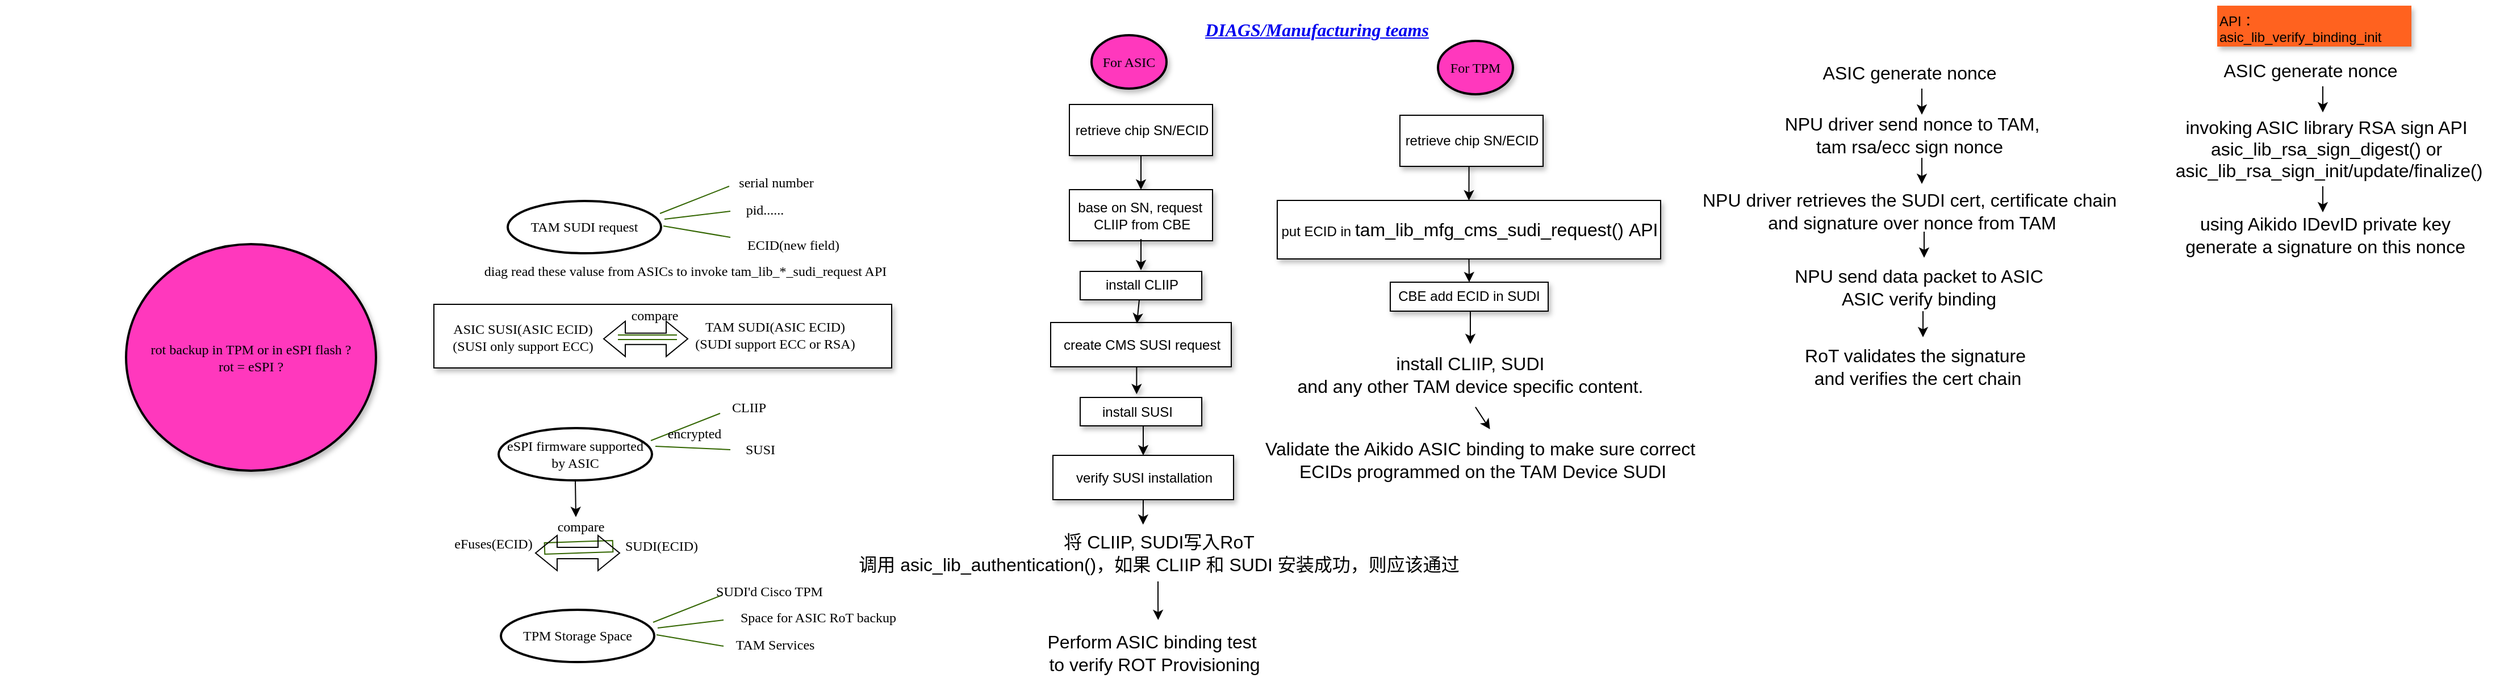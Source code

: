 <mxfile border="50" scale="3" compressed="false" locked="false" version="24.7.6">
  <diagram name="Blank" id="YmL12bMKpDGza6XwsDPr">
    <mxGraphModel dx="2226" dy="869" grid="0" gridSize="10" guides="1" tooltips="1" connect="1" arrows="1" fold="1" page="0" pageScale="1" pageWidth="827" pageHeight="1169" background="none" math="1" shadow="0">
      <root>
        <mxCell id="X5NqExCQtvZxIxQ7pmgY-0" />
        <mxCell id="1" parent="X5NqExCQtvZxIxQ7pmgY-0" />
        <mxCell id="aTX_-ej4Rg6P1lHDBfTl-43" value="" style="whiteSpace=wrap;html=1;shadow=1;" parent="1" vertex="1">
          <mxGeometry x="-532" y="214" width="403" height="56" as="geometry" />
        </mxCell>
        <mxCell id="aTX_-ej4Rg6P1lHDBfTl-1" value="&lt;font face=&quot;Comic Sans MS&quot;&gt;TAM SUDI request&lt;/font&gt;" style="ellipse;whiteSpace=wrap;html=1;align=center;container=1;recursiveResize=0;treeFolding=1;strokeWidth=2;" parent="1" vertex="1">
          <mxGeometry x="-467" y="123" width="135" height="46" as="geometry" />
        </mxCell>
        <mxCell id="aTX_-ej4Rg6P1lHDBfTl-12" value="" style="startArrow=none;endArrow=none;segment=10;strokeColor=#336600;rounded=0;fontSize=12;startSize=8;endSize=8;" parent="1" edge="1">
          <mxGeometry relative="1" as="geometry">
            <mxPoint x="-272" y="110" as="sourcePoint" />
            <mxPoint x="-333" y="134" as="targetPoint" />
          </mxGeometry>
        </mxCell>
        <mxCell id="aTX_-ej4Rg6P1lHDBfTl-13" value="serial number" style="text;html=1;resizable=0;points=[];align=center;verticalAlign=middle;labelBackgroundColor=none;fontFamily=Comic Sans MS;rotation=0;" parent="aTX_-ej4Rg6P1lHDBfTl-12" vertex="1" connectable="0">
          <mxGeometry x="0.257" relative="1" as="geometry">
            <mxPoint x="79" y="-18" as="offset" />
          </mxGeometry>
        </mxCell>
        <mxCell id="aTX_-ej4Rg6P1lHDBfTl-18" value="" style="startArrow=none;endArrow=none;segment=10;strokeColor=#336600;rounded=0;fontSize=12;startSize=8;endSize=8;" parent="1" edge="1">
          <mxGeometry relative="1" as="geometry">
            <mxPoint x="-271" y="132" as="sourcePoint" />
            <mxPoint x="-329" y="139" as="targetPoint" />
          </mxGeometry>
        </mxCell>
        <mxCell id="aTX_-ej4Rg6P1lHDBfTl-19" value="pid......" style="text;html=1;resizable=0;points=[];align=center;verticalAlign=middle;labelBackgroundColor=none;fontFamily=Comic Sans MS;rotation=0;" parent="aTX_-ej4Rg6P1lHDBfTl-18" vertex="1" connectable="0">
          <mxGeometry x="0.257" relative="1" as="geometry">
            <mxPoint x="66" y="-6" as="offset" />
          </mxGeometry>
        </mxCell>
        <mxCell id="aTX_-ej4Rg6P1lHDBfTl-20" value="" style="startArrow=none;endArrow=none;segment=10;strokeColor=#336600;rounded=0;fontSize=12;startSize=8;endSize=8;" parent="1" edge="1">
          <mxGeometry relative="1" as="geometry">
            <mxPoint x="-271" y="155" as="sourcePoint" />
            <mxPoint x="-330" y="145" as="targetPoint" />
          </mxGeometry>
        </mxCell>
        <mxCell id="aTX_-ej4Rg6P1lHDBfTl-21" value="diag read these valuse from ASICs to invoke tam_lib_*_sudi_request API" style="text;html=1;resizable=0;points=[];align=center;verticalAlign=middle;labelBackgroundColor=none;fontFamily=Comic Sans MS;rotation=0;" parent="aTX_-ej4Rg6P1lHDBfTl-20" vertex="1" connectable="0">
          <mxGeometry x="0.257" relative="1" as="geometry">
            <mxPoint x="-3" y="36" as="offset" />
          </mxGeometry>
        </mxCell>
        <mxCell id="aTX_-ej4Rg6P1lHDBfTl-22" value="ECID(new field)" style="text;html=1;resizable=0;points=[];align=center;verticalAlign=middle;labelBackgroundColor=none;fontFamily=Comic Sans MS;rotation=0;" parent="1" vertex="1" connectable="0">
          <mxGeometry x="-216.466" y="161.65" as="geometry" />
        </mxCell>
        <mxCell id="aTX_-ej4Rg6P1lHDBfTl-23" value="" style="startArrow=none;endArrow=none;segment=10;strokeColor=#336600;rounded=0;fontSize=12;shape=link;" parent="1" edge="1">
          <mxGeometry relative="1" as="geometry">
            <mxPoint x="-318" y="243" as="sourcePoint" />
            <mxPoint x="-370" y="243" as="targetPoint" />
          </mxGeometry>
        </mxCell>
        <mxCell id="aTX_-ej4Rg6P1lHDBfTl-24" value="TAM SUDI(ASIC ECID)&lt;div&gt;(SUDI support ECC or RSA)&lt;/div&gt;" style="text;html=1;resizable=0;points=[];align=center;verticalAlign=middle;labelBackgroundColor=none;fontFamily=Comic Sans MS;rotation=0;" parent="aTX_-ej4Rg6P1lHDBfTl-23" vertex="1" connectable="0">
          <mxGeometry x="0.257" relative="1" as="geometry">
            <mxPoint x="118" y="-2" as="offset" />
          </mxGeometry>
        </mxCell>
        <mxCell id="aTX_-ej4Rg6P1lHDBfTl-25" value="ASIC SUSI(ASIC ECID)&lt;div&gt;(SUSI only support ECC)&lt;/div&gt;" style="text;html=1;resizable=0;points=[];align=center;verticalAlign=middle;labelBackgroundColor=none;fontFamily=Comic Sans MS;rotation=0;" parent="aTX_-ej4Rg6P1lHDBfTl-23" vertex="1" connectable="0">
          <mxGeometry x="0.257" relative="1" as="geometry">
            <mxPoint x="-104" as="offset" />
          </mxGeometry>
        </mxCell>
        <mxCell id="aTX_-ej4Rg6P1lHDBfTl-26" value="compare" style="text;html=1;resizable=0;points=[];align=center;verticalAlign=middle;labelBackgroundColor=none;fontFamily=Comic Sans MS;rotation=0;" parent="1" vertex="1" connectable="0">
          <mxGeometry x="-243.0" y="246.995" as="geometry">
            <mxPoint x="-95" y="-23" as="offset" />
          </mxGeometry>
        </mxCell>
        <mxCell id="aTX_-ej4Rg6P1lHDBfTl-39" style="edgeStyle=orthogonalEdgeStyle;rounded=0;orthogonalLoop=1;jettySize=auto;html=1;exitX=0.5;exitY=1;exitDx=0;exitDy=0;" parent="1" source="aTX_-ej4Rg6P1lHDBfTl-27" edge="1">
          <mxGeometry relative="1" as="geometry">
            <mxPoint x="-407" y="401.333" as="targetPoint" />
          </mxGeometry>
        </mxCell>
        <mxCell id="aTX_-ej4Rg6P1lHDBfTl-27" value="&lt;font face=&quot;Comic Sans MS&quot;&gt;eSPI firmware supported by ASIC&lt;/font&gt;" style="ellipse;whiteSpace=wrap;html=1;align=center;container=1;recursiveResize=0;treeFolding=1;strokeWidth=2;" parent="1" vertex="1">
          <mxGeometry x="-475" y="323" width="135" height="46" as="geometry" />
        </mxCell>
        <mxCell id="aTX_-ej4Rg6P1lHDBfTl-28" value="" style="startArrow=none;endArrow=none;segment=10;strokeColor=#336600;rounded=0;fontSize=12;startSize=8;endSize=8;" parent="1" edge="1">
          <mxGeometry relative="1" as="geometry">
            <mxPoint x="-280" y="310" as="sourcePoint" />
            <mxPoint x="-341" y="334" as="targetPoint" />
          </mxGeometry>
        </mxCell>
        <mxCell id="aTX_-ej4Rg6P1lHDBfTl-29" value="CLIIP" style="text;html=1;resizable=0;points=[];align=center;verticalAlign=middle;labelBackgroundColor=none;fontFamily=Comic Sans MS;rotation=0;" parent="aTX_-ej4Rg6P1lHDBfTl-28" vertex="1" connectable="0">
          <mxGeometry x="0.257" relative="1" as="geometry">
            <mxPoint x="63" y="-20" as="offset" />
          </mxGeometry>
        </mxCell>
        <mxCell id="aTX_-ej4Rg6P1lHDBfTl-30" value="" style="startArrow=none;endArrow=none;segment=10;strokeColor=#336600;rounded=0;fontSize=12;startSize=8;endSize=8;" parent="1" edge="1">
          <mxGeometry relative="1" as="geometry">
            <mxPoint x="-271" y="342" as="sourcePoint" />
            <mxPoint x="-337" y="339" as="targetPoint" />
          </mxGeometry>
        </mxCell>
        <mxCell id="aTX_-ej4Rg6P1lHDBfTl-31" value="SUSI" style="text;html=1;resizable=0;points=[];align=center;verticalAlign=middle;labelBackgroundColor=none;fontFamily=Comic Sans MS;rotation=0;" parent="aTX_-ej4Rg6P1lHDBfTl-30" vertex="1" connectable="0">
          <mxGeometry x="0.257" relative="1" as="geometry">
            <mxPoint x="67" y="2" as="offset" />
          </mxGeometry>
        </mxCell>
        <mxCell id="aTX_-ej4Rg6P1lHDBfTl-34" value="encrypted" style="text;html=1;resizable=0;points=[];align=center;verticalAlign=middle;labelBackgroundColor=none;fontFamily=Comic Sans MS;rotation=0;" parent="1" vertex="1" connectable="0">
          <mxGeometry x="-264.996" y="323.0" as="geometry">
            <mxPoint x="-38" y="5" as="offset" />
          </mxGeometry>
        </mxCell>
        <mxCell id="aTX_-ej4Rg6P1lHDBfTl-35" value="" style="startArrow=none;endArrow=none;segment=10;strokeColor=#336600;rounded=0;fontSize=12;shape=flexArrow;" parent="1" edge="1">
          <mxGeometry relative="1" as="geometry">
            <mxPoint x="-374" y="427" as="sourcePoint" />
            <mxPoint x="-435" y="429" as="targetPoint" />
          </mxGeometry>
        </mxCell>
        <mxCell id="aTX_-ej4Rg6P1lHDBfTl-36" value="SUDI(ECID)" style="text;html=1;resizable=0;points=[];align=center;verticalAlign=middle;labelBackgroundColor=none;fontFamily=Comic Sans MS;rotation=0;" parent="aTX_-ej4Rg6P1lHDBfTl-35" vertex="1" connectable="0">
          <mxGeometry x="0.257" relative="1" as="geometry">
            <mxPoint x="80" y="-2" as="offset" />
          </mxGeometry>
        </mxCell>
        <mxCell id="aTX_-ej4Rg6P1lHDBfTl-37" value="eFuses(ECID)" style="text;html=1;resizable=0;points=[];align=center;verticalAlign=middle;labelBackgroundColor=none;fontFamily=Comic Sans MS;rotation=0;" parent="aTX_-ej4Rg6P1lHDBfTl-35" vertex="1" connectable="0">
          <mxGeometry x="0.257" relative="1" as="geometry">
            <mxPoint x="-68" y="-4" as="offset" />
          </mxGeometry>
        </mxCell>
        <mxCell id="aTX_-ej4Rg6P1lHDBfTl-38" value="compare" style="text;html=1;resizable=0;points=[];align=center;verticalAlign=middle;labelBackgroundColor=none;fontFamily=Comic Sans MS;rotation=0;" parent="1" vertex="1" connectable="0">
          <mxGeometry x="-308.0" y="432.995" as="geometry">
            <mxPoint x="-95" y="-23" as="offset" />
          </mxGeometry>
        </mxCell>
        <mxCell id="aTX_-ej4Rg6P1lHDBfTl-44" value="&lt;font face=&quot;Comic Sans MS&quot;&gt;TPM Storage Space&lt;/font&gt;" style="ellipse;whiteSpace=wrap;html=1;align=center;container=1;recursiveResize=0;treeFolding=1;strokeWidth=2;" parent="1" vertex="1">
          <mxGeometry x="-473" y="483" width="135" height="46" as="geometry" />
        </mxCell>
        <mxCell id="aTX_-ej4Rg6P1lHDBfTl-45" value="" style="startArrow=none;endArrow=none;segment=10;strokeColor=#336600;rounded=0;fontSize=12;startSize=8;endSize=8;" parent="1" edge="1">
          <mxGeometry relative="1" as="geometry">
            <mxPoint x="-278" y="470" as="sourcePoint" />
            <mxPoint x="-339" y="494" as="targetPoint" />
          </mxGeometry>
        </mxCell>
        <mxCell id="aTX_-ej4Rg6P1lHDBfTl-46" value="SUDI&#39;d Cisco TPM" style="text;html=1;resizable=0;points=[];align=center;verticalAlign=middle;labelBackgroundColor=none;fontFamily=Comic Sans MS;rotation=0;" parent="aTX_-ej4Rg6P1lHDBfTl-45" vertex="1" connectable="0">
          <mxGeometry x="0.257" relative="1" as="geometry">
            <mxPoint x="79" y="-18" as="offset" />
          </mxGeometry>
        </mxCell>
        <mxCell id="aTX_-ej4Rg6P1lHDBfTl-47" value="" style="startArrow=none;endArrow=none;segment=10;strokeColor=#336600;rounded=0;fontSize=12;startSize=8;endSize=8;" parent="1" edge="1">
          <mxGeometry relative="1" as="geometry">
            <mxPoint x="-277" y="492" as="sourcePoint" />
            <mxPoint x="-335" y="499" as="targetPoint" />
          </mxGeometry>
        </mxCell>
        <mxCell id="aTX_-ej4Rg6P1lHDBfTl-48" value="Space for ASIC RoT backup" style="text;html=1;resizable=0;points=[];align=center;verticalAlign=middle;labelBackgroundColor=none;fontFamily=Comic Sans MS;rotation=0;" parent="aTX_-ej4Rg6P1lHDBfTl-47" vertex="1" connectable="0">
          <mxGeometry x="0.257" relative="1" as="geometry">
            <mxPoint x="119" y="-7" as="offset" />
          </mxGeometry>
        </mxCell>
        <mxCell id="aTX_-ej4Rg6P1lHDBfTl-49" value="" style="startArrow=none;endArrow=none;segment=10;strokeColor=#336600;rounded=0;fontSize=12;startSize=8;endSize=8;" parent="1" edge="1">
          <mxGeometry relative="1" as="geometry">
            <mxPoint x="-277" y="515" as="sourcePoint" />
            <mxPoint x="-336" y="505" as="targetPoint" />
          </mxGeometry>
        </mxCell>
        <mxCell id="aTX_-ej4Rg6P1lHDBfTl-51" value="TAM Services" style="text;html=1;resizable=0;points=[];align=center;verticalAlign=middle;labelBackgroundColor=none;fontFamily=Comic Sans MS;rotation=0;" parent="1" vertex="1" connectable="0">
          <mxGeometry x="-232.466" y="513.65" as="geometry" />
        </mxCell>
        <mxCell id="ju6k5pHE7lARewc20TCf-1" value="&lt;font face=&quot;Comic Sans MS&quot;&gt;rot backup in TPM or in eSPI flash ?&lt;/font&gt;&lt;div&gt;&lt;font face=&quot;Comic Sans MS&quot;&gt;rot = eSPI ?&lt;/font&gt;&lt;/div&gt;" style="ellipse;whiteSpace=wrap;html=1;align=center;container=1;recursiveResize=0;treeFolding=1;strokeWidth=2;shadow=1;fillColor=#FF38BD;" parent="1" vertex="1">
          <mxGeometry x="-803" y="161" width="220" height="199.5" as="geometry" />
        </mxCell>
        <mxCell id="Tv043VacSI13TBImzbUp-4" style="edgeStyle=orthogonalEdgeStyle;rounded=0;orthogonalLoop=1;jettySize=auto;html=1;exitX=0.5;exitY=1;exitDx=0;exitDy=0;entryX=0.5;entryY=0;entryDx=0;entryDy=0;shadow=1;" parent="1" source="Tv043VacSI13TBImzbUp-2" target="Tv043VacSI13TBImzbUp-5" edge="1">
          <mxGeometry relative="1" as="geometry">
            <mxPoint x="93" y="108" as="targetPoint" />
          </mxGeometry>
        </mxCell>
        <mxCell id="Tv043VacSI13TBImzbUp-2" value="" style="rounded=0;whiteSpace=wrap;html=1;shadow=1;" parent="1" vertex="1">
          <mxGeometry x="27.5" y="38" width="126" height="45" as="geometry" />
        </mxCell>
        <mxCell id="Tv043VacSI13TBImzbUp-3" value="retrieve chip SN/ECID" style="text;html=1;align=center;verticalAlign=middle;resizable=0;points=[];autosize=1;strokeColor=none;fillColor=none;shadow=1;" parent="1" vertex="1">
          <mxGeometry x="23" y="47.5" width="135" height="26" as="geometry" />
        </mxCell>
        <mxCell id="Tv043VacSI13TBImzbUp-5" value="" style="rounded=0;whiteSpace=wrap;html=1;shadow=1;" parent="1" vertex="1">
          <mxGeometry x="27.5" y="113" width="126" height="45" as="geometry" />
        </mxCell>
        <mxCell id="Tv043VacSI13TBImzbUp-9" value="" style="edgeStyle=orthogonalEdgeStyle;rounded=0;orthogonalLoop=1;jettySize=auto;html=1;shadow=1;" parent="1" source="Tv043VacSI13TBImzbUp-6" target="Tv043VacSI13TBImzbUp-8" edge="1">
          <mxGeometry relative="1" as="geometry" />
        </mxCell>
        <mxCell id="Tv043VacSI13TBImzbUp-6" value="base on SN, request&amp;nbsp;&lt;div&gt;CLIIP from CBE&lt;/div&gt;" style="text;html=1;align=center;verticalAlign=middle;resizable=0;points=[];autosize=1;strokeColor=none;fillColor=none;shadow=1;" parent="1" vertex="1">
          <mxGeometry x="25" y="115.5" width="131" height="41" as="geometry" />
        </mxCell>
        <mxCell id="Tv043VacSI13TBImzbUp-7" value="" style="rounded=0;whiteSpace=wrap;html=1;shadow=1;" parent="1" vertex="1">
          <mxGeometry x="37" y="185" width="107" height="25" as="geometry" />
        </mxCell>
        <mxCell id="Tv043VacSI13TBImzbUp-8" value="install CLIIP" style="text;html=1;align=center;verticalAlign=middle;resizable=0;points=[];autosize=1;strokeColor=none;fillColor=none;shadow=1;" parent="1" vertex="1">
          <mxGeometry x="49.5" y="184" width="82" height="26" as="geometry" />
        </mxCell>
        <mxCell id="Tv043VacSI13TBImzbUp-10" value="" style="rounded=0;whiteSpace=wrap;html=1;shadow=1;" parent="1" vertex="1">
          <mxGeometry x="11" y="230" width="159" height="39" as="geometry" />
        </mxCell>
        <mxCell id="Tv043VacSI13TBImzbUp-11" value="create CMS SUSI request" style="text;html=1;align=center;verticalAlign=middle;resizable=0;points=[];autosize=1;strokeColor=none;fillColor=none;shadow=1;" parent="1" vertex="1">
          <mxGeometry x="12.5" y="236.5" width="156" height="26" as="geometry" />
        </mxCell>
        <mxCell id="Tv043VacSI13TBImzbUp-13" value="" style="endArrow=classic;html=1;rounded=0;entryX=0.477;entryY=-0.218;entryDx=0;entryDy=0;entryPerimeter=0;shadow=1;" parent="1" target="Tv043VacSI13TBImzbUp-11" edge="1">
          <mxGeometry width="50" height="50" relative="1" as="geometry">
            <mxPoint x="89" y="210" as="sourcePoint" />
            <mxPoint x="87" y="226" as="targetPoint" />
          </mxGeometry>
        </mxCell>
        <mxCell id="Tv043VacSI13TBImzbUp-20" style="edgeStyle=orthogonalEdgeStyle;rounded=0;orthogonalLoop=1;jettySize=auto;html=1;exitX=0.5;exitY=1;exitDx=0;exitDy=0;entryX=0.5;entryY=0;entryDx=0;entryDy=0;shadow=1;" parent="1" source="Tv043VacSI13TBImzbUp-15" target="Tv043VacSI13TBImzbUp-18" edge="1">
          <mxGeometry relative="1" as="geometry" />
        </mxCell>
        <mxCell id="Tv043VacSI13TBImzbUp-15" value="" style="rounded=0;whiteSpace=wrap;html=1;shadow=1;" parent="1" vertex="1">
          <mxGeometry x="37" y="296" width="107" height="25" as="geometry" />
        </mxCell>
        <mxCell id="Tv043VacSI13TBImzbUp-16" value="install SUSI" style="text;html=1;align=center;verticalAlign=middle;resizable=0;points=[];autosize=1;strokeColor=none;fillColor=none;shadow=1;" parent="1" vertex="1">
          <mxGeometry x="47" y="295.5" width="80" height="26" as="geometry" />
        </mxCell>
        <mxCell id="Tv043VacSI13TBImzbUp-17" style="edgeStyle=orthogonalEdgeStyle;rounded=0;orthogonalLoop=1;jettySize=auto;html=1;exitX=0.5;exitY=1;exitDx=0;exitDy=0;entryX=0.496;entryY=-0.09;entryDx=0;entryDy=0;entryPerimeter=0;shadow=1;" parent="1" source="Tv043VacSI13TBImzbUp-10" target="Tv043VacSI13TBImzbUp-16" edge="1">
          <mxGeometry relative="1" as="geometry" />
        </mxCell>
        <mxCell id="Tv043VacSI13TBImzbUp-18" value="" style="rounded=0;whiteSpace=wrap;html=1;shadow=1;" parent="1" vertex="1">
          <mxGeometry x="13" y="347" width="159" height="39" as="geometry" />
        </mxCell>
        <mxCell id="Tv043VacSI13TBImzbUp-19" value="verify SUSI installation" style="text;html=1;align=center;verticalAlign=middle;resizable=0;points=[];autosize=1;strokeColor=none;fillColor=none;shadow=1;" parent="1" vertex="1">
          <mxGeometry x="23.5" y="353.5" width="138" height="26" as="geometry" />
        </mxCell>
        <mxCell id="Tv043VacSI13TBImzbUp-22" value="&lt;a name=&quot;_Toc149315524&quot;&gt;&lt;span style=&quot;font-size:12.0pt;font-family:&amp;quot;Times New Roman&amp;quot;,serif;mso-fareast-font-family:&lt;br/&gt;&amp;quot;Times New Roman&amp;quot;;mso-ansi-language:EN-US;mso-fareast-language:EN-US;&lt;br/&gt;mso-bidi-language:AR-SA&quot; lang=&quot;EN-US&quot;&gt;DIAGS/Manufacturing teams&lt;/span&gt;&lt;/a&gt;" style="text;html=1;align=center;verticalAlign=middle;resizable=0;points=[];autosize=1;strokeColor=none;fillColor=none;shadow=1;fontStyle=3" parent="1" vertex="1">
          <mxGeometry x="141" y="-44" width="208" height="31" as="geometry" />
        </mxCell>
        <mxCell id="Tv043VacSI13TBImzbUp-23" style="edgeStyle=orthogonalEdgeStyle;rounded=0;orthogonalLoop=1;jettySize=auto;html=1;exitX=0.5;exitY=1;exitDx=0;exitDy=0;entryX=0.5;entryY=0;entryDx=0;entryDy=0;shadow=1;" parent="1" source="Tv043VacSI13TBImzbUp-24" target="Tv043VacSI13TBImzbUp-26" edge="1">
          <mxGeometry relative="1" as="geometry">
            <mxPoint x="384" y="117.5" as="targetPoint" />
          </mxGeometry>
        </mxCell>
        <mxCell id="Tv043VacSI13TBImzbUp-24" value="&lt;span style=&quot;text-wrap: nowrap;&quot;&gt;retrieve chip SN/ECID&lt;/span&gt;" style="rounded=0;whiteSpace=wrap;html=1;shadow=1;" parent="1" vertex="1">
          <mxGeometry x="318.5" y="47.5" width="126" height="45" as="geometry" />
        </mxCell>
        <mxCell id="Tv043VacSI13TBImzbUp-43" style="edgeStyle=orthogonalEdgeStyle;rounded=0;orthogonalLoop=1;jettySize=auto;html=1;exitX=0.5;exitY=1;exitDx=0;exitDy=0;entryX=0.5;entryY=0;entryDx=0;entryDy=0;" parent="1" source="Tv043VacSI13TBImzbUp-26" target="Tv043VacSI13TBImzbUp-29" edge="1">
          <mxGeometry relative="1" as="geometry" />
        </mxCell>
        <mxCell id="Tv043VacSI13TBImzbUp-26" value="put ECID in&amp;nbsp;&lt;span style=&quot;font-size:12.0pt;font-family:&lt;br/&gt;&amp;quot;Times New Roman&amp;quot;,serif;mso-fareast-font-family:&amp;quot;Times New Roman&amp;quot;;mso-ansi-language:&lt;br/&gt;EN-US;mso-fareast-language:EN-US;mso-bidi-language:AR-SA&quot; lang=&quot;EN-US&quot;&gt;tam_lib_mfg_cms_sudi_request()&amp;nbsp;API&lt;/span&gt;" style="rounded=0;whiteSpace=wrap;html=1;shadow=1;" parent="1" vertex="1">
          <mxGeometry x="210.5" y="122.5" width="337.5" height="51.5" as="geometry" />
        </mxCell>
        <mxCell id="Tv043VacSI13TBImzbUp-29" value="CBE add ECID in SUDI" style="rounded=0;whiteSpace=wrap;html=1;shadow=1;" parent="1" vertex="1">
          <mxGeometry x="310" y="194.5" width="139" height="25.5" as="geometry" />
        </mxCell>
        <mxCell id="Tv043VacSI13TBImzbUp-44" value="&lt;span style=&quot;font-size:12.0pt;font-family:&lt;br/&gt;&amp;quot;Times New Roman&amp;quot;,serif;mso-fareast-font-family:&amp;quot;Times New Roman&amp;quot;;mso-ansi-language:&lt;br/&gt;EN-US;mso-fareast-language:EN-US;mso-bidi-language:AR-SA&quot; lang=&quot;EN-US&quot;&gt;install CLIIP, SUDI&lt;br/&gt;and any other TAM device specific content.&lt;/span&gt;" style="text;html=1;align=center;verticalAlign=middle;resizable=0;points=[];autosize=1;strokeColor=none;fillColor=none;shadow=1;" parent="1" vertex="1">
          <mxGeometry x="218.5" y="251" width="322" height="50" as="geometry" />
        </mxCell>
        <mxCell id="Tv043VacSI13TBImzbUp-45" style="edgeStyle=orthogonalEdgeStyle;rounded=0;orthogonalLoop=1;jettySize=auto;html=1;exitX=0.5;exitY=1;exitDx=0;exitDy=0;entryX=0.503;entryY=-0.041;entryDx=0;entryDy=0;entryPerimeter=0;" parent="1" source="Tv043VacSI13TBImzbUp-29" target="Tv043VacSI13TBImzbUp-44" edge="1">
          <mxGeometry relative="1" as="geometry" />
        </mxCell>
        <mxCell id="Tv043VacSI13TBImzbUp-46" value="&lt;span style=&quot;font-size:12.0pt;font-family:&lt;br/&gt;&amp;quot;Times New Roman&amp;quot;,serif;mso-fareast-font-family:&amp;quot;Times New Roman&amp;quot;;mso-ansi-language:&lt;br/&gt;EN-US;mso-fareast-language:EN-US;mso-bidi-language:AR-SA&quot; lang=&quot;EN-US&quot;&gt;Validate the Aikido&amp;nbsp;ASIC binding to make sure correct&amp;nbsp;&lt;/span&gt;&lt;div&gt;&lt;span style=&quot;font-size:12.0pt;font-family:&lt;br/&gt;&amp;quot;Times New Roman&amp;quot;,serif;mso-fareast-font-family:&amp;quot;Times New Roman&amp;quot;;mso-ansi-language:&lt;br/&gt;EN-US;mso-fareast-language:EN-US;mso-bidi-language:AR-SA&quot; lang=&quot;EN-US&quot;&gt;ECIDs programmed on the TAM Device SUDI&lt;/span&gt;&lt;br&gt;&lt;/div&gt;" style="text;html=1;align=center;verticalAlign=middle;resizable=0;points=[];autosize=1;strokeColor=none;fillColor=none;shadow=1;" parent="1" vertex="1">
          <mxGeometry x="191" y="326" width="400" height="50" as="geometry" />
        </mxCell>
        <mxCell id="Tv043VacSI13TBImzbUp-47" value="" style="endArrow=classic;html=1;rounded=0;entryX=0.517;entryY=-0.039;entryDx=0;entryDy=0;entryPerimeter=0;exitX=0.517;exitY=1.069;exitDx=0;exitDy=0;exitPerimeter=0;" parent="1" source="Tv043VacSI13TBImzbUp-44" target="Tv043VacSI13TBImzbUp-46" edge="1">
          <mxGeometry width="50" height="50" relative="1" as="geometry">
            <mxPoint x="298" y="267" as="sourcePoint" />
            <mxPoint x="348" y="217" as="targetPoint" />
          </mxGeometry>
        </mxCell>
        <mxCell id="Tv043VacSI13TBImzbUp-48" value="&lt;font face=&quot;Comic Sans MS&quot;&gt;For ASIC&lt;/font&gt;" style="ellipse;whiteSpace=wrap;html=1;align=center;container=1;recursiveResize=0;treeFolding=1;strokeWidth=2;shadow=1;fillColor=#FF38BD;" parent="1" vertex="1">
          <mxGeometry x="47" y="-23" width="66" height="47" as="geometry" />
        </mxCell>
        <mxCell id="Tv043VacSI13TBImzbUp-49" value="&lt;font face=&quot;Comic Sans MS&quot;&gt;For TPM&lt;/font&gt;" style="ellipse;whiteSpace=wrap;html=1;align=center;container=1;recursiveResize=0;treeFolding=1;strokeWidth=2;shadow=1;fillColor=#FF38BD;" parent="1" vertex="1">
          <mxGeometry x="352" y="-18" width="66" height="47" as="geometry" />
        </mxCell>
        <mxCell id="Tv043VacSI13TBImzbUp-54" value="" style="edgeStyle=orthogonalEdgeStyle;rounded=0;orthogonalLoop=1;jettySize=auto;html=1;entryX=0.52;entryY=-0.08;entryDx=0;entryDy=0;entryPerimeter=0;" parent="1" source="Tv043VacSI13TBImzbUp-50" target="Tv043VacSI13TBImzbUp-53" edge="1">
          <mxGeometry relative="1" as="geometry" />
        </mxCell>
        <mxCell id="Tv043VacSI13TBImzbUp-50" value="&lt;div&gt;&lt;span style=&quot;font-size: 16px;&quot;&gt;将 CLIIP, SUDI写入RoT&lt;/span&gt;&lt;br&gt;&lt;/div&gt;&lt;div&gt;&lt;span style=&quot;font-size: 16px;&quot;&gt;调用 asic_lib_authentication()，如果 CLIIP 和 SUDI 安装成功，则应该通过&lt;/span&gt;&lt;br&gt;&lt;/div&gt;" style="text;html=1;align=center;verticalAlign=middle;resizable=0;points=[];autosize=1;strokeColor=none;fillColor=none;shadow=1;" parent="1" vertex="1">
          <mxGeometry x="-168" y="408" width="547" height="50" as="geometry" />
        </mxCell>
        <mxCell id="Tv043VacSI13TBImzbUp-52" style="edgeStyle=orthogonalEdgeStyle;rounded=0;orthogonalLoop=1;jettySize=auto;html=1;exitX=0.5;exitY=1;exitDx=0;exitDy=0;entryX=0.476;entryY=0.001;entryDx=0;entryDy=0;entryPerimeter=0;" parent="1" source="Tv043VacSI13TBImzbUp-18" target="Tv043VacSI13TBImzbUp-50" edge="1">
          <mxGeometry relative="1" as="geometry" />
        </mxCell>
        <mxCell id="Tv043VacSI13TBImzbUp-53" value="&lt;div&gt;&lt;span style=&quot;font-size:12.0pt;font-family:&lt;br/&gt;&amp;quot;Times New Roman&amp;quot;,serif;mso-fareast-font-family:&amp;quot;Times New Roman&amp;quot;;mso-ansi-language:&lt;br/&gt;EN-US;mso-fareast-language:EN-US;mso-bidi-language:AR-SA&quot; lang=&quot;EN-US&quot;&gt;Perform ASIC binding&amp;nbsp;test&amp;nbsp;&lt;/span&gt;&lt;/div&gt;&lt;div&gt;&lt;span style=&quot;font-size:12.0pt;font-family:&lt;br/&gt;&amp;quot;Times New Roman&amp;quot;,serif;mso-fareast-font-family:&amp;quot;Times New Roman&amp;quot;;mso-ansi-language:&lt;br/&gt;EN-US;mso-fareast-language:EN-US;mso-bidi-language:AR-SA&quot; lang=&quot;EN-US&quot;&gt;to verify ROT Provisioning&lt;/span&gt;&lt;br&gt;&lt;/div&gt;" style="text;html=1;align=center;verticalAlign=middle;resizable=0;points=[];autosize=1;strokeColor=none;fillColor=none;shadow=1;" parent="1" vertex="1">
          <mxGeometry x="-2" y="496" width="207" height="50" as="geometry" />
        </mxCell>
        <mxCell id="Tv043VacSI13TBImzbUp-55" value="" style="shape=flexArrow;endArrow=classic;startArrow=classic;html=1;rounded=0;" parent="1" edge="1">
          <mxGeometry width="100" height="100" relative="1" as="geometry">
            <mxPoint x="-383" y="244.41" as="sourcePoint" />
            <mxPoint x="-308" y="244.41" as="targetPoint" />
          </mxGeometry>
        </mxCell>
        <mxCell id="Tv043VacSI13TBImzbUp-56" value="" style="shape=flexArrow;endArrow=classic;startArrow=classic;html=1;rounded=0;" parent="1" edge="1">
          <mxGeometry width="100" height="100" relative="1" as="geometry">
            <mxPoint x="-443" y="433" as="sourcePoint" />
            <mxPoint x="-368" y="433" as="targetPoint" />
          </mxGeometry>
        </mxCell>
        <mxCell id="Tv043VacSI13TBImzbUp-57" value="&lt;div&gt;&lt;span style=&quot;font-size: 16px;&quot;&gt;ASIC generate nonce&amp;nbsp;&lt;/span&gt;&lt;/div&gt;" style="text;html=1;align=center;verticalAlign=middle;resizable=0;points=[];autosize=1;strokeColor=none;fillColor=none;shadow=1;" parent="1" vertex="1">
          <mxGeometry x="681" y="-6" width="175" height="31" as="geometry" />
        </mxCell>
        <mxCell id="Tv043VacSI13TBImzbUp-58" value="&lt;div&gt;&lt;span style=&quot;font-size: 16px;&quot;&gt;NPU driver send nonce to TAM,&lt;/span&gt;&lt;/div&gt;&lt;div&gt;&lt;span style=&quot;font-size: 16px;&quot;&gt;tam rsa/ecc sign nonce&amp;nbsp;&lt;/span&gt;&lt;/div&gt;" style="text;html=1;align=center;verticalAlign=middle;resizable=0;points=[];autosize=1;strokeColor=none;fillColor=none;shadow=1;" parent="1" vertex="1">
          <mxGeometry x="648" y="40" width="242" height="50" as="geometry" />
        </mxCell>
        <mxCell id="Tv043VacSI13TBImzbUp-59" value="&lt;span style=&quot;font-size:12.0pt;font-family:&lt;br/&gt;&amp;quot;Times New Roman&amp;quot;,serif;mso-fareast-font-family:Calibri;mso-ansi-language:EN-US;&lt;br/&gt;mso-fareast-language:EN-US;mso-bidi-language:AR-SA&quot; lang=&quot;EN-US&quot;&gt;NPU driver retrieves the&amp;nbsp;SUDI cert, certificate chain&amp;nbsp;&lt;/span&gt;&lt;div&gt;&lt;span style=&quot;font-size:12.0pt;font-family:&lt;br/&gt;&amp;quot;Times New Roman&amp;quot;,serif;mso-fareast-font-family:Calibri;mso-ansi-language:EN-US;&lt;br/&gt;mso-fareast-language:EN-US;mso-bidi-language:AR-SA&quot; lang=&quot;EN-US&quot;&gt;and signature over nonce from TAM&lt;/span&gt;&lt;br&gt;&lt;/div&gt;" style="text;html=1;align=center;verticalAlign=middle;resizable=0;points=[];autosize=1;strokeColor=none;fillColor=none;shadow=1;" parent="1" vertex="1">
          <mxGeometry x="575.5" y="107" width="387" height="50" as="geometry" />
        </mxCell>
        <mxCell id="Tv043VacSI13TBImzbUp-60" value="&lt;div&gt;&lt;span style=&quot;font-size: 16px;&quot;&gt;NPU send data packet to ASIC&lt;/span&gt;&lt;/div&gt;&lt;div&gt;&lt;span style=&quot;font-size: 16px;&quot;&gt;ASIC verify binding&lt;/span&gt;&lt;/div&gt;" style="text;html=1;align=center;verticalAlign=middle;resizable=0;points=[];autosize=1;strokeColor=none;fillColor=none;shadow=1;" parent="1" vertex="1">
          <mxGeometry x="656" y="174" width="237" height="50" as="geometry" />
        </mxCell>
        <mxCell id="Tv043VacSI13TBImzbUp-65" value="" style="group" parent="1" vertex="1" connectable="0">
          <mxGeometry x="778" y="40" width="2" height="121" as="geometry" />
        </mxCell>
        <mxCell id="Tv043VacSI13TBImzbUp-61" value="" style="endArrow=classic;html=1;rounded=0;" parent="Tv043VacSI13TBImzbUp-65" edge="1">
          <mxGeometry width="50" height="50" relative="1" as="geometry">
            <mxPoint x="2" y="110" as="sourcePoint" />
            <mxPoint x="2" y="133" as="targetPoint" />
          </mxGeometry>
        </mxCell>
        <mxCell id="Tv043VacSI13TBImzbUp-62" value="" style="endArrow=classic;html=1;rounded=0;" parent="Tv043VacSI13TBImzbUp-65" edge="1">
          <mxGeometry width="50" height="50" relative="1" as="geometry">
            <mxPoint y="45" as="sourcePoint" />
            <mxPoint y="68" as="targetPoint" />
          </mxGeometry>
        </mxCell>
        <mxCell id="Tv043VacSI13TBImzbUp-63" value="" style="endArrow=classic;html=1;rounded=0;" parent="Tv043VacSI13TBImzbUp-65" edge="1">
          <mxGeometry width="50" height="50" relative="1" as="geometry">
            <mxPoint y="-16" as="sourcePoint" />
            <mxPoint y="7" as="targetPoint" />
          </mxGeometry>
        </mxCell>
        <mxCell id="Tv043VacSI13TBImzbUp-67" value="" style="shape=image;html=1;verticalAlign=top;verticalLabelPosition=bottom;labelBackgroundColor=#ffffff;imageAspect=0;aspect=fixed;image=https://cdn1.iconfinder.com/data/icons/unicons-line-vol-5/24/question-128.png" parent="1" vertex="1">
          <mxGeometry x="-914" y="180" width="164" height="164" as="geometry" />
        </mxCell>
        <mxCell id="Tv043VacSI13TBImzbUp-68" value="&lt;span style=&quot;font-size:12.0pt;font-family:&lt;br/&gt;&amp;quot;Times New Roman&amp;quot;,serif;mso-fareast-font-family:Calibri;mso-ansi-language:EN-US;&lt;br/&gt;mso-fareast-language:EN-US;mso-bidi-language:AR-SA&quot; lang=&quot;EN-US&quot;&gt;RoT validates the signature&amp;nbsp;&lt;/span&gt;&lt;div&gt;&lt;span style=&quot;font-size:12.0pt;font-family:&lt;br/&gt;&amp;quot;Times New Roman&amp;quot;,serif;mso-fareast-font-family:Calibri;mso-ansi-language:EN-US;&lt;br/&gt;mso-fareast-language:EN-US;mso-bidi-language:AR-SA&quot; lang=&quot;EN-US&quot;&gt;and verifies the cert chain&lt;/span&gt;&lt;br&gt;&lt;/div&gt;" style="text;html=1;align=center;verticalAlign=middle;resizable=0;points=[];autosize=1;strokeColor=none;fillColor=none;shadow=1;" parent="1" vertex="1">
          <mxGeometry x="665" y="244" width="217" height="50" as="geometry" />
        </mxCell>
        <mxCell id="Tv043VacSI13TBImzbUp-69" value="" style="endArrow=classic;html=1;rounded=0;" parent="1" edge="1">
          <mxGeometry width="50" height="50" relative="1" as="geometry">
            <mxPoint x="779" y="220" as="sourcePoint" />
            <mxPoint x="779" y="243" as="targetPoint" />
          </mxGeometry>
        </mxCell>
        <mxCell id="H_6VPM40sf4Fvr_NXKIf-11" value="&lt;div&gt;&lt;span style=&quot;font-size: 16px;&quot;&gt;ASIC generate nonce&amp;nbsp;&lt;/span&gt;&lt;/div&gt;" style="text;html=1;align=center;verticalAlign=middle;resizable=0;points=[];autosize=1;strokeColor=none;fillColor=none;shadow=1;" parent="1" vertex="1">
          <mxGeometry x="1034" y="-8" width="175" height="31" as="geometry" />
        </mxCell>
        <mxCell id="H_6VPM40sf4Fvr_NXKIf-12" value="&lt;span style=&quot;font-size:12.0pt;font-family:&lt;br/&gt;&amp;quot;Times New Roman&amp;quot;,serif;mso-fareast-font-family:SimSun;mso-ansi-language:EN-US;&lt;br/&gt;mso-fareast-language:ZH-TW;mso-bidi-language:AR-SA&quot; lang=&quot;EN-US&quot;&gt;using Aikido IDevID private key&amp;nbsp;&lt;/span&gt;&lt;div&gt;&lt;span style=&quot;font-size:12.0pt;font-family:&lt;br/&gt;&amp;quot;Times New Roman&amp;quot;,serif;mso-fareast-font-family:SimSun;mso-ansi-language:EN-US;&lt;br/&gt;mso-fareast-language:ZH-TW;mso-bidi-language:AR-SA&quot; lang=&quot;EN-US&quot;&gt;&lt;span style=&quot;font-size:12.0pt;font-family:&lt;br/&gt;&amp;quot;Times New Roman&amp;quot;,serif;mso-fareast-font-family:SimSun;mso-ansi-language:EN-US;&lt;br/&gt;mso-fareast-language:ZH-TW;mso-bidi-language:AR-SA&quot; lang=&quot;EN-US&quot;&gt;generate a signature on&amp;nbsp;this nonce&amp;nbsp;&lt;/span&gt;&lt;br&gt;&lt;/span&gt;&lt;/div&gt;" style="text;html=1;align=center;verticalAlign=middle;resizable=0;points=[];autosize=1;strokeColor=none;fillColor=none;shadow=1;" parent="1" vertex="1">
          <mxGeometry x="1000" y="128" width="269" height="50" as="geometry" />
        </mxCell>
        <mxCell id="H_6VPM40sf4Fvr_NXKIf-14" value="&lt;span style=&quot;font-size:12.0pt;font-family:&lt;br/&gt;&amp;quot;Times New Roman&amp;quot;,serif;mso-fareast-font-family:SimSun;mso-ansi-language:EN-US;&lt;br/&gt;mso-fareast-language:ZH-TW;mso-bidi-language:AR-SA&quot; lang=&quot;EN-US&quot;&gt;invoking ASIC library RSA&amp;nbsp;sign API&amp;nbsp;&lt;/span&gt;&lt;div&gt;&lt;span style=&quot;font-size:12.0pt;font-family:&lt;br/&gt;&amp;quot;Times New Roman&amp;quot;,serif;mso-fareast-font-family:SimSun;mso-ansi-language:EN-US;&lt;br/&gt;mso-fareast-language:ZH-TW;mso-bidi-language:AR-SA&quot; lang=&quot;EN-US&quot;&gt;&lt;span style=&quot;font-size:12.0pt;font-family:&lt;br/&gt;&amp;quot;Times New Roman&amp;quot;,serif;mso-fareast-font-family:SimSun;mso-ansi-language:EN-US;&lt;br/&gt;mso-fareast-language:ZH-TW;mso-bidi-language:AR-SA&quot; lang=&quot;EN-US&quot;&gt;asic_lib_rsa_sign_digest()&amp;nbsp;or&amp;nbsp;&lt;/span&gt;&lt;/span&gt;&lt;/div&gt;&lt;div&gt;&lt;span style=&quot;font-size:12.0pt;font-family:&lt;br/&gt;&amp;quot;Times New Roman&amp;quot;,serif;mso-fareast-font-family:SimSun;mso-ansi-language:EN-US;&lt;br/&gt;mso-fareast-language:ZH-TW;mso-bidi-language:AR-SA&quot; lang=&quot;EN-US&quot;&gt;&lt;span style=&quot;font-size:12.0pt;font-family:&lt;br/&gt;&amp;quot;Times New Roman&amp;quot;,serif;mso-fareast-font-family:SimSun;mso-ansi-language:EN-US;&lt;br/&gt;mso-fareast-language:ZH-TW;mso-bidi-language:AR-SA&quot; lang=&quot;EN-US&quot;&gt;asic_lib_rsa_sign_init/update/finalize()&lt;/span&gt;&lt;br&gt;&lt;/span&gt;&lt;/div&gt;" style="text;html=1;align=center;verticalAlign=middle;resizable=0;points=[];autosize=1;strokeColor=none;fillColor=none;shadow=1;" parent="1" vertex="1">
          <mxGeometry x="992" y="41.5" width="288" height="70" as="geometry" />
        </mxCell>
        <mxCell id="H_6VPM40sf4Fvr_NXKIf-21" value="API：&#xa;asic_lib_verify_binding_init" style="text;whiteSpace=wrap;shadow=1;fillColor=#FF621F;" parent="1" vertex="1">
          <mxGeometry x="1038.003" y="-49.003" width="171" height="36" as="geometry" />
        </mxCell>
        <mxCell id="H_6VPM40sf4Fvr_NXKIf-17" value="" style="endArrow=classic;html=1;rounded=0;" parent="1" edge="1">
          <mxGeometry width="50" height="50" relative="1" as="geometry">
            <mxPoint x="1131" y="110" as="sourcePoint" />
            <mxPoint x="1131" y="133" as="targetPoint" />
          </mxGeometry>
        </mxCell>
        <mxCell id="H_6VPM40sf4Fvr_NXKIf-18" value="" style="endArrow=classic;html=1;rounded=0;" parent="1" edge="1">
          <mxGeometry width="50" height="50" relative="1" as="geometry">
            <mxPoint x="1131" y="22" as="sourcePoint" />
            <mxPoint x="1131" y="45" as="targetPoint" />
          </mxGeometry>
        </mxCell>
      </root>
    </mxGraphModel>
  </diagram>
</mxfile>
